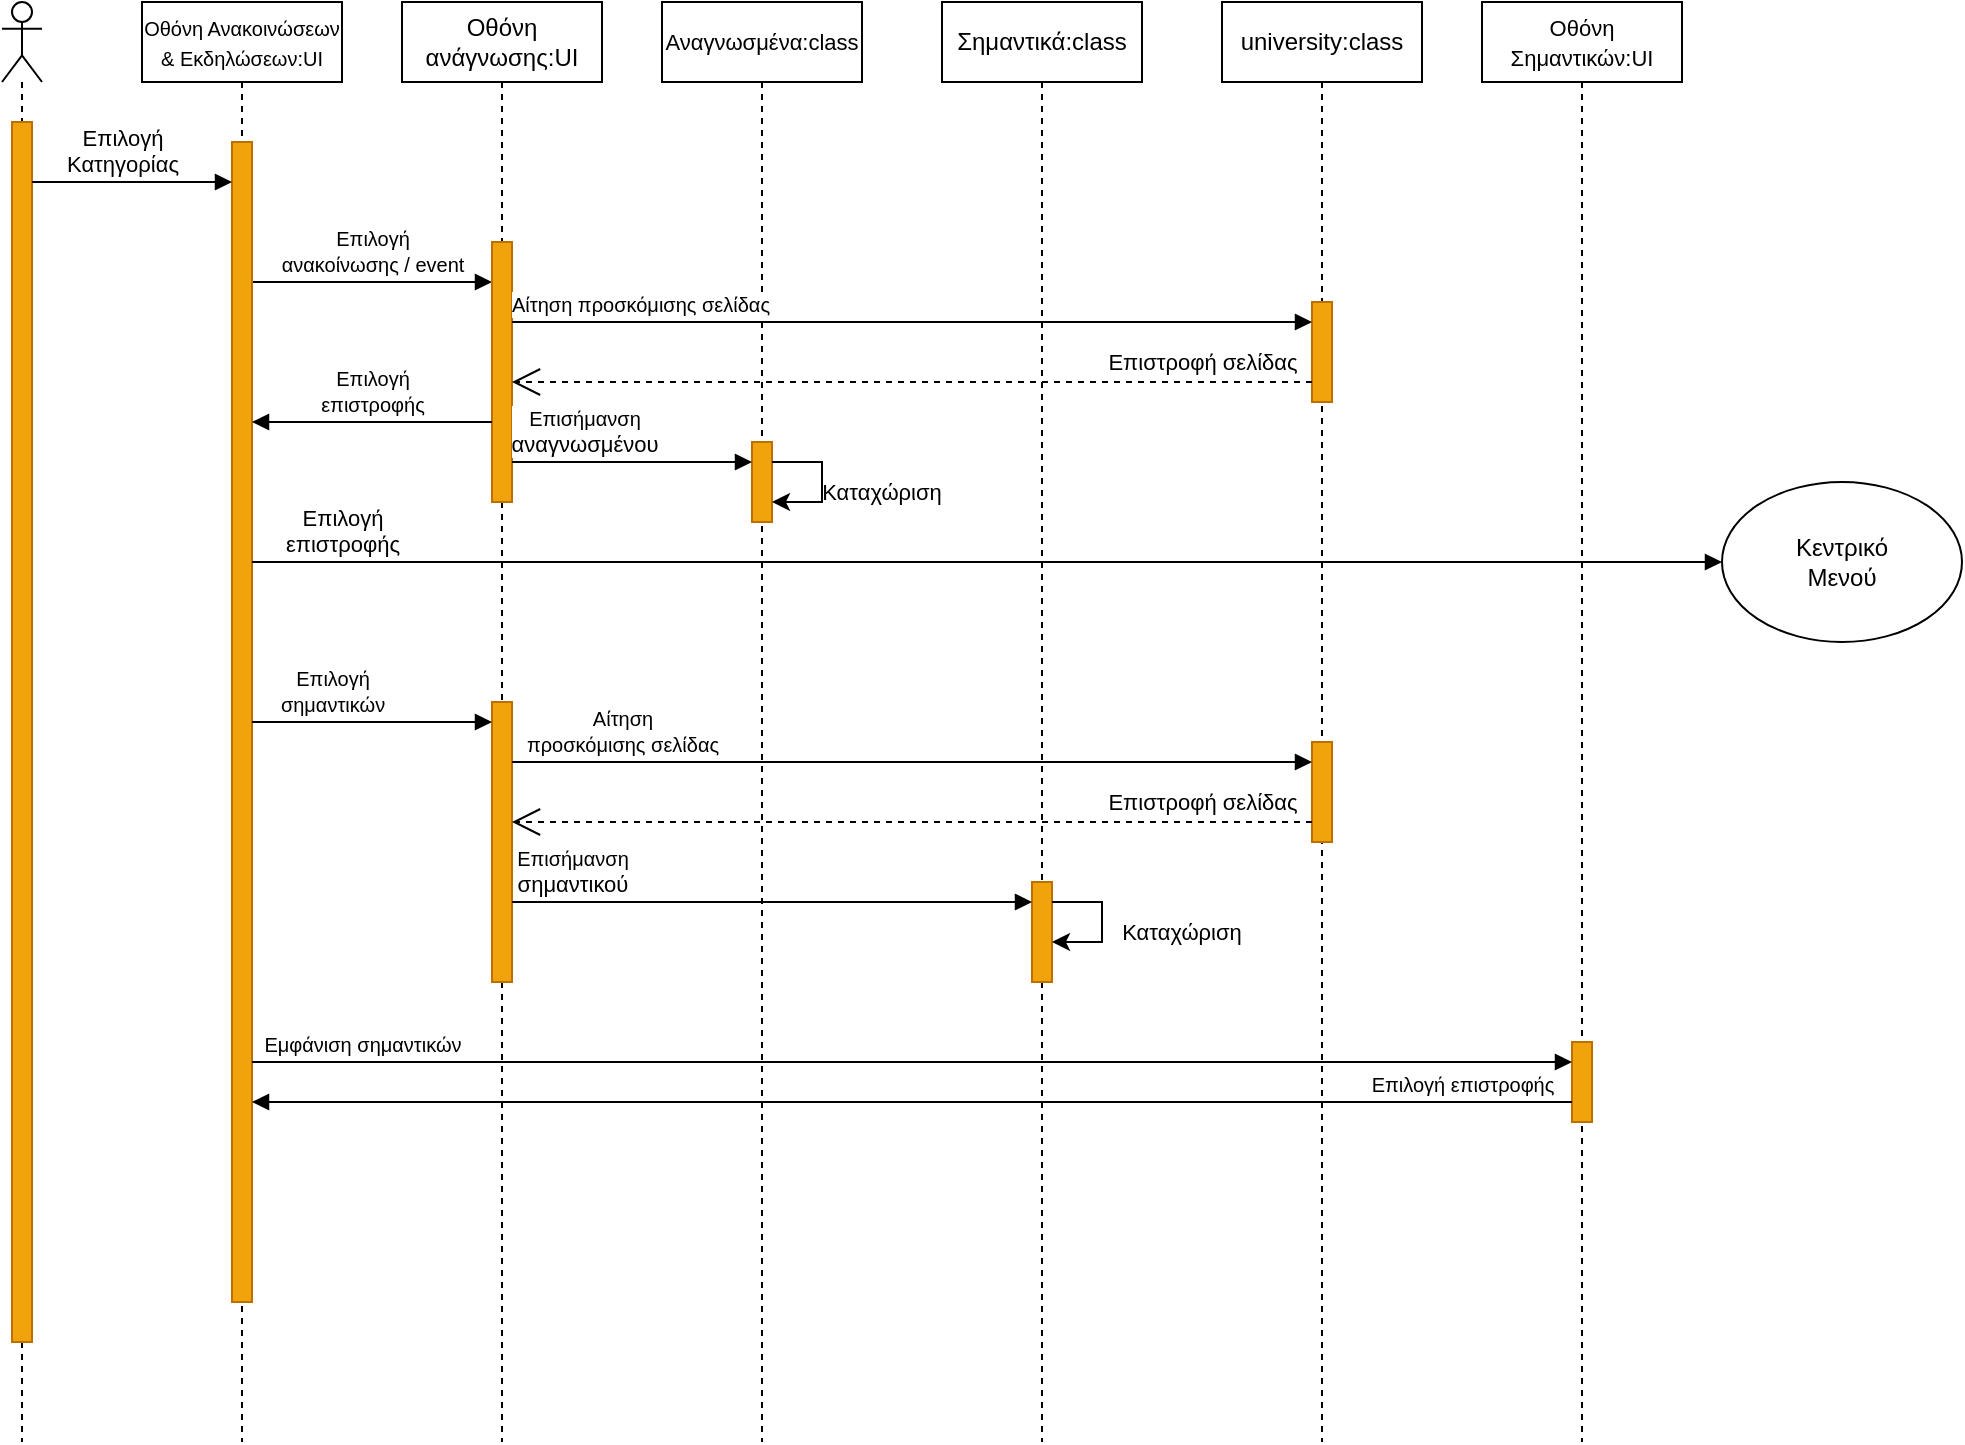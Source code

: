 <mxfile version="21.2.9" type="github">
  <diagram name="Page-1" id="13e1069c-82ec-6db2-03f1-153e76fe0fe0">
    <mxGraphModel dx="819" dy="437" grid="1" gridSize="10" guides="1" tooltips="1" connect="1" arrows="1" fold="1" page="1" pageScale="1" pageWidth="1169" pageHeight="827" background="none" math="0" shadow="0">
      <root>
        <mxCell id="0" />
        <mxCell id="1" parent="0" />
        <mxCell id="kRKsZhM11925azcYvkU_-14" value="&lt;font style=&quot;font-size: 10px;&quot;&gt;Επιλογή &lt;br&gt;ανακοίνωσης / event&lt;/font&gt;" style="html=1;verticalAlign=bottom;endArrow=block;edgeStyle=elbowEdgeStyle;elbow=vertical;curved=0;rounded=0;" edge="1" parent="1" source="kRKsZhM11925azcYvkU_-10" target="kRKsZhM11925azcYvkU_-13">
          <mxGeometry width="80" relative="1" as="geometry">
            <mxPoint x="110" y="220" as="sourcePoint" />
            <mxPoint x="210" y="220" as="targetPoint" />
            <Array as="points">
              <mxPoint x="220" y="220" />
              <mxPoint x="115" y="200" />
            </Array>
            <mxPoint as="offset" />
          </mxGeometry>
        </mxCell>
        <mxCell id="kRKsZhM11925azcYvkU_-2" value="" style="shape=umlLifeline;perimeter=lifelinePerimeter;whiteSpace=wrap;html=1;container=1;dropTarget=0;collapsible=0;recursiveResize=0;outlineConnect=0;portConstraint=eastwest;newEdgeStyle={&quot;edgeStyle&quot;:&quot;elbowEdgeStyle&quot;,&quot;elbow&quot;:&quot;vertical&quot;,&quot;curved&quot;:0,&quot;rounded&quot;:0};participant=umlActor;" vertex="1" parent="1">
          <mxGeometry x="90" y="80" width="20" height="720" as="geometry" />
        </mxCell>
        <mxCell id="kRKsZhM11925azcYvkU_-3" value="" style="html=1;points=[];perimeter=orthogonalPerimeter;outlineConnect=0;targetShapes=umlLifeline;portConstraint=eastwest;newEdgeStyle={&quot;edgeStyle&quot;:&quot;elbowEdgeStyle&quot;,&quot;elbow&quot;:&quot;vertical&quot;,&quot;curved&quot;:0,&quot;rounded&quot;:0};fillColor=#f0a30a;fontColor=#000000;strokeColor=#BD7000;" vertex="1" parent="kRKsZhM11925azcYvkU_-2">
          <mxGeometry x="5" y="60" width="10" height="610" as="geometry" />
        </mxCell>
        <mxCell id="kRKsZhM11925azcYvkU_-4" value="&lt;font style=&quot;font-size: 10px;&quot;&gt;Οθόνη Ανακοινώσεων &amp;amp; Εκδηλώσεων:UI&lt;/font&gt;" style="shape=umlLifeline;perimeter=lifelinePerimeter;whiteSpace=wrap;html=1;container=1;dropTarget=0;collapsible=0;recursiveResize=0;outlineConnect=0;portConstraint=eastwest;newEdgeStyle={&quot;edgeStyle&quot;:&quot;elbowEdgeStyle&quot;,&quot;elbow&quot;:&quot;vertical&quot;,&quot;curved&quot;:0,&quot;rounded&quot;:0};" vertex="1" parent="1">
          <mxGeometry x="160" y="80" width="100" height="720" as="geometry" />
        </mxCell>
        <mxCell id="kRKsZhM11925azcYvkU_-10" value="" style="html=1;points=[];perimeter=orthogonalPerimeter;outlineConnect=0;targetShapes=umlLifeline;portConstraint=eastwest;newEdgeStyle={&quot;edgeStyle&quot;:&quot;elbowEdgeStyle&quot;,&quot;elbow&quot;:&quot;vertical&quot;,&quot;curved&quot;:0,&quot;rounded&quot;:0};fillColor=#f0a30a;fontColor=#000000;strokeColor=#BD7000;" vertex="1" parent="kRKsZhM11925azcYvkU_-4">
          <mxGeometry x="45" y="70" width="10" height="580" as="geometry" />
        </mxCell>
        <mxCell id="kRKsZhM11925azcYvkU_-5" value="Οθόνη ανάγνωσης:UI" style="shape=umlLifeline;perimeter=lifelinePerimeter;whiteSpace=wrap;html=1;container=1;dropTarget=0;collapsible=0;recursiveResize=0;outlineConnect=0;portConstraint=eastwest;newEdgeStyle={&quot;edgeStyle&quot;:&quot;elbowEdgeStyle&quot;,&quot;elbow&quot;:&quot;vertical&quot;,&quot;curved&quot;:0,&quot;rounded&quot;:0};" vertex="1" parent="1">
          <mxGeometry x="290" y="80" width="100" height="720" as="geometry" />
        </mxCell>
        <mxCell id="kRKsZhM11925azcYvkU_-13" value="" style="html=1;points=[];perimeter=orthogonalPerimeter;outlineConnect=0;targetShapes=umlLifeline;portConstraint=eastwest;newEdgeStyle={&quot;edgeStyle&quot;:&quot;elbowEdgeStyle&quot;,&quot;elbow&quot;:&quot;vertical&quot;,&quot;curved&quot;:0,&quot;rounded&quot;:0};fillColor=#f0a30a;fontColor=#000000;strokeColor=#BD7000;" vertex="1" parent="kRKsZhM11925azcYvkU_-5">
          <mxGeometry x="45" y="120" width="10" height="130" as="geometry" />
        </mxCell>
        <mxCell id="kRKsZhM11925azcYvkU_-28" value="" style="html=1;points=[];perimeter=orthogonalPerimeter;outlineConnect=0;targetShapes=umlLifeline;portConstraint=eastwest;newEdgeStyle={&quot;edgeStyle&quot;:&quot;elbowEdgeStyle&quot;,&quot;elbow&quot;:&quot;vertical&quot;,&quot;curved&quot;:0,&quot;rounded&quot;:0};fillColor=#f0a30a;fontColor=#000000;strokeColor=#BD7000;" vertex="1" parent="kRKsZhM11925azcYvkU_-5">
          <mxGeometry x="45" y="350" width="10" height="140" as="geometry" />
        </mxCell>
        <mxCell id="kRKsZhM11925azcYvkU_-6" value="&lt;font style=&quot;font-size: 11px;&quot;&gt;Αναγνωσμένα:class&lt;/font&gt;" style="shape=umlLifeline;perimeter=lifelinePerimeter;whiteSpace=wrap;html=1;container=1;dropTarget=0;collapsible=0;recursiveResize=0;outlineConnect=0;portConstraint=eastwest;newEdgeStyle={&quot;edgeStyle&quot;:&quot;elbowEdgeStyle&quot;,&quot;elbow&quot;:&quot;vertical&quot;,&quot;curved&quot;:0,&quot;rounded&quot;:0};" vertex="1" parent="1">
          <mxGeometry x="420" y="80" width="100" height="720" as="geometry" />
        </mxCell>
        <mxCell id="kRKsZhM11925azcYvkU_-22" value="" style="html=1;points=[];perimeter=orthogonalPerimeter;outlineConnect=0;targetShapes=umlLifeline;portConstraint=eastwest;newEdgeStyle={&quot;edgeStyle&quot;:&quot;elbowEdgeStyle&quot;,&quot;elbow&quot;:&quot;vertical&quot;,&quot;curved&quot;:0,&quot;rounded&quot;:0};fillColor=#f0a30a;fontColor=#000000;strokeColor=#BD7000;" vertex="1" parent="kRKsZhM11925azcYvkU_-6">
          <mxGeometry x="45" y="220" width="10" height="40" as="geometry" />
        </mxCell>
        <mxCell id="kRKsZhM11925azcYvkU_-24" value="" style="endArrow=classic;html=1;rounded=0;" edge="1" parent="kRKsZhM11925azcYvkU_-6" source="kRKsZhM11925azcYvkU_-22" target="kRKsZhM11925azcYvkU_-22">
          <mxGeometry width="50" height="50" relative="1" as="geometry">
            <mxPoint x="60" y="220" as="sourcePoint" />
            <mxPoint x="104" y="180" as="targetPoint" />
            <Array as="points">
              <mxPoint x="80" y="240" />
            </Array>
          </mxGeometry>
        </mxCell>
        <mxCell id="kRKsZhM11925azcYvkU_-7" value="Σημαντικά:class" style="shape=umlLifeline;perimeter=lifelinePerimeter;whiteSpace=wrap;html=1;container=1;dropTarget=0;collapsible=0;recursiveResize=0;outlineConnect=0;portConstraint=eastwest;newEdgeStyle={&quot;edgeStyle&quot;:&quot;elbowEdgeStyle&quot;,&quot;elbow&quot;:&quot;vertical&quot;,&quot;curved&quot;:0,&quot;rounded&quot;:0};" vertex="1" parent="1">
          <mxGeometry x="560" y="80" width="100" height="720" as="geometry" />
        </mxCell>
        <mxCell id="kRKsZhM11925azcYvkU_-29" value="" style="html=1;points=[];perimeter=orthogonalPerimeter;outlineConnect=0;targetShapes=umlLifeline;portConstraint=eastwest;newEdgeStyle={&quot;edgeStyle&quot;:&quot;elbowEdgeStyle&quot;,&quot;elbow&quot;:&quot;vertical&quot;,&quot;curved&quot;:0,&quot;rounded&quot;:0};fillColor=#f0a30a;fontColor=#000000;strokeColor=#BD7000;" vertex="1" parent="kRKsZhM11925azcYvkU_-7">
          <mxGeometry x="45" y="440" width="10" height="50" as="geometry" />
        </mxCell>
        <mxCell id="kRKsZhM11925azcYvkU_-34" value="" style="endArrow=classic;html=1;rounded=0;" edge="1" parent="kRKsZhM11925azcYvkU_-7" source="kRKsZhM11925azcYvkU_-29" target="kRKsZhM11925azcYvkU_-29">
          <mxGeometry width="50" height="50" relative="1" as="geometry">
            <mxPoint x="60" y="450" as="sourcePoint" />
            <mxPoint x="60" y="470" as="targetPoint" />
            <Array as="points">
              <mxPoint x="80" y="450" />
              <mxPoint x="80" y="470" />
            </Array>
          </mxGeometry>
        </mxCell>
        <mxCell id="kRKsZhM11925azcYvkU_-8" value="university:class" style="shape=umlLifeline;perimeter=lifelinePerimeter;whiteSpace=wrap;html=1;container=1;dropTarget=0;collapsible=0;recursiveResize=0;outlineConnect=0;portConstraint=eastwest;newEdgeStyle={&quot;edgeStyle&quot;:&quot;elbowEdgeStyle&quot;,&quot;elbow&quot;:&quot;vertical&quot;,&quot;curved&quot;:0,&quot;rounded&quot;:0};" vertex="1" parent="1">
          <mxGeometry x="700" y="80" width="100" height="720" as="geometry" />
        </mxCell>
        <mxCell id="kRKsZhM11925azcYvkU_-15" value="" style="html=1;points=[];perimeter=orthogonalPerimeter;outlineConnect=0;targetShapes=umlLifeline;portConstraint=eastwest;newEdgeStyle={&quot;edgeStyle&quot;:&quot;elbowEdgeStyle&quot;,&quot;elbow&quot;:&quot;vertical&quot;,&quot;curved&quot;:0,&quot;rounded&quot;:0};fillColor=#f0a30a;fontColor=#000000;strokeColor=#BD7000;" vertex="1" parent="kRKsZhM11925azcYvkU_-8">
          <mxGeometry x="45" y="150" width="10" height="50" as="geometry" />
        </mxCell>
        <mxCell id="kRKsZhM11925azcYvkU_-30" value="" style="html=1;points=[];perimeter=orthogonalPerimeter;outlineConnect=0;targetShapes=umlLifeline;portConstraint=eastwest;newEdgeStyle={&quot;edgeStyle&quot;:&quot;elbowEdgeStyle&quot;,&quot;elbow&quot;:&quot;vertical&quot;,&quot;curved&quot;:0,&quot;rounded&quot;:0};fillColor=#f0a30a;fontColor=#000000;strokeColor=#BD7000;" vertex="1" parent="kRKsZhM11925azcYvkU_-8">
          <mxGeometry x="45" y="370" width="10" height="50" as="geometry" />
        </mxCell>
        <mxCell id="kRKsZhM11925azcYvkU_-11" value="Επιλογή &lt;br&gt;Κατηγορίας" style="html=1;verticalAlign=bottom;endArrow=block;edgeStyle=elbowEdgeStyle;elbow=vertical;curved=0;rounded=0;" edge="1" parent="1" source="kRKsZhM11925azcYvkU_-3" target="kRKsZhM11925azcYvkU_-10">
          <mxGeometry x="-0.1" width="80" relative="1" as="geometry">
            <mxPoint x="110" y="170" as="sourcePoint" />
            <mxPoint x="200" y="170" as="targetPoint" />
            <Array as="points">
              <mxPoint x="190" y="170" />
              <mxPoint x="110" y="150" />
            </Array>
            <mxPoint as="offset" />
          </mxGeometry>
        </mxCell>
        <mxCell id="kRKsZhM11925azcYvkU_-16" value="&lt;span style=&quot;font-size: 10px;&quot;&gt;Αίτηση προσκόμισης σελίδας&lt;/span&gt;" style="html=1;verticalAlign=bottom;endArrow=block;edgeStyle=elbowEdgeStyle;elbow=vertical;curved=0;rounded=0;" edge="1" parent="1" source="kRKsZhM11925azcYvkU_-13" target="kRKsZhM11925azcYvkU_-15">
          <mxGeometry x="-0.681" width="80" relative="1" as="geometry">
            <mxPoint x="380" y="240" as="sourcePoint" />
            <mxPoint x="640" y="240" as="targetPoint" />
            <Array as="points">
              <mxPoint x="470" y="240" />
              <mxPoint x="390" y="220" />
            </Array>
            <mxPoint as="offset" />
          </mxGeometry>
        </mxCell>
        <mxCell id="kRKsZhM11925azcYvkU_-17" value="Επιστροφή σελίδας" style="endArrow=open;endSize=12;dashed=1;html=1;rounded=0;" edge="1" parent="1" source="kRKsZhM11925azcYvkU_-15" target="kRKsZhM11925azcYvkU_-13">
          <mxGeometry x="-0.723" y="-10" width="160" relative="1" as="geometry">
            <mxPoint x="440" y="280" as="sourcePoint" />
            <mxPoint x="600" y="280" as="targetPoint" />
            <Array as="points">
              <mxPoint x="630" y="270" />
            </Array>
            <mxPoint as="offset" />
          </mxGeometry>
        </mxCell>
        <mxCell id="kRKsZhM11925azcYvkU_-19" value="Επιλογή &lt;br&gt;επιστροφής" style="html=1;verticalAlign=bottom;endArrow=block;edgeStyle=elbowEdgeStyle;elbow=vertical;curved=0;rounded=0;entryX=0;entryY=0.5;entryDx=0;entryDy=0;" edge="1" parent="1" source="kRKsZhM11925azcYvkU_-10" target="kRKsZhM11925azcYvkU_-20">
          <mxGeometry x="-0.879" width="80" relative="1" as="geometry">
            <mxPoint x="110" y="349.87" as="sourcePoint" />
            <mxPoint x="910" y="380" as="targetPoint" />
            <Array as="points">
              <mxPoint x="260" y="360" />
              <mxPoint x="195" y="349.87" />
              <mxPoint x="115" y="329.87" />
            </Array>
            <mxPoint as="offset" />
          </mxGeometry>
        </mxCell>
        <mxCell id="kRKsZhM11925azcYvkU_-20" value="Κεντρικό&lt;br&gt;Μενού" style="ellipse;whiteSpace=wrap;html=1;" vertex="1" parent="1">
          <mxGeometry x="950" y="320" width="120" height="80" as="geometry" />
        </mxCell>
        <mxCell id="kRKsZhM11925azcYvkU_-21" value="&lt;font style=&quot;font-size: 10px;&quot;&gt;Επιλογή &lt;br&gt;επιστροφής&lt;br&gt;&lt;/font&gt;" style="html=1;verticalAlign=bottom;endArrow=block;edgeStyle=elbowEdgeStyle;elbow=vertical;curved=0;rounded=0;" edge="1" parent="1" source="kRKsZhM11925azcYvkU_-13" target="kRKsZhM11925azcYvkU_-10">
          <mxGeometry width="80" relative="1" as="geometry">
            <mxPoint x="360" y="290" as="sourcePoint" />
            <mxPoint x="220" y="290" as="targetPoint" />
            <Array as="points">
              <mxPoint x="290" y="290" />
              <mxPoint x="225" y="290" />
            </Array>
            <mxPoint as="offset" />
          </mxGeometry>
        </mxCell>
        <mxCell id="kRKsZhM11925azcYvkU_-23" value="&lt;span style=&quot;font-size: 10px;&quot;&gt;Επισήμανση&lt;br&gt;&lt;/span&gt;αναγνωσμένου" style="html=1;verticalAlign=bottom;endArrow=block;edgeStyle=elbowEdgeStyle;elbow=vertical;curved=0;rounded=0;" edge="1" parent="1" source="kRKsZhM11925azcYvkU_-13" target="kRKsZhM11925azcYvkU_-22">
          <mxGeometry x="-0.4" width="80" relative="1" as="geometry">
            <mxPoint x="380" y="310" as="sourcePoint" />
            <mxPoint x="520" y="310" as="targetPoint" />
            <Array as="points">
              <mxPoint x="385" y="310" />
              <mxPoint x="280" y="290" />
            </Array>
            <mxPoint as="offset" />
          </mxGeometry>
        </mxCell>
        <mxCell id="kRKsZhM11925azcYvkU_-26" value="&lt;font style=&quot;font-size: 11px;&quot;&gt;Καταχώριση&lt;/font&gt;" style="text;html=1;strokeColor=none;fillColor=none;align=center;verticalAlign=middle;whiteSpace=wrap;rounded=0;" vertex="1" parent="1">
          <mxGeometry x="500" y="310" width="60" height="30" as="geometry" />
        </mxCell>
        <mxCell id="kRKsZhM11925azcYvkU_-27" value="&lt;font style=&quot;font-size: 10px;&quot;&gt;Επιλογή &lt;br&gt;σημαντικών&lt;/font&gt;" style="html=1;verticalAlign=bottom;endArrow=block;edgeStyle=elbowEdgeStyle;elbow=vertical;curved=0;rounded=0;" edge="1" parent="1" source="kRKsZhM11925azcYvkU_-10" target="kRKsZhM11925azcYvkU_-28">
          <mxGeometry x="-0.333" width="80" relative="1" as="geometry">
            <mxPoint x="215" y="450" as="sourcePoint" />
            <mxPoint x="320" y="440" as="targetPoint" />
            <Array as="points">
              <mxPoint x="320" y="440" />
              <mxPoint x="215" y="450" />
              <mxPoint x="110" y="430" />
            </Array>
            <mxPoint as="offset" />
          </mxGeometry>
        </mxCell>
        <mxCell id="kRKsZhM11925azcYvkU_-33" value="&lt;span style=&quot;font-size: 10px;&quot;&gt;Επισήμανση&lt;br&gt;&lt;/span&gt;σημαντικού" style="html=1;verticalAlign=bottom;endArrow=block;edgeStyle=elbowEdgeStyle;elbow=vertical;curved=0;rounded=0;" edge="1" parent="1" source="kRKsZhM11925azcYvkU_-28" target="kRKsZhM11925azcYvkU_-29">
          <mxGeometry x="-0.774" width="80" relative="1" as="geometry">
            <mxPoint x="380" y="530" as="sourcePoint" />
            <mxPoint x="680" y="530" as="targetPoint" />
            <Array as="points">
              <mxPoint x="390" y="530" />
              <mxPoint x="285" y="510" />
            </Array>
            <mxPoint as="offset" />
          </mxGeometry>
        </mxCell>
        <mxCell id="kRKsZhM11925azcYvkU_-35" value="&lt;font style=&quot;font-size: 11px;&quot;&gt;Καταχώριση&lt;/font&gt;" style="text;html=1;strokeColor=none;fillColor=none;align=center;verticalAlign=middle;whiteSpace=wrap;rounded=0;" vertex="1" parent="1">
          <mxGeometry x="650" y="530" width="60" height="30" as="geometry" />
        </mxCell>
        <mxCell id="kRKsZhM11925azcYvkU_-41" value="&lt;span style=&quot;font-size: 11px;&quot;&gt;Οθόνη Σημαντικών:UI&lt;/span&gt;" style="shape=umlLifeline;perimeter=lifelinePerimeter;whiteSpace=wrap;html=1;container=1;dropTarget=0;collapsible=0;recursiveResize=0;outlineConnect=0;portConstraint=eastwest;newEdgeStyle={&quot;edgeStyle&quot;:&quot;elbowEdgeStyle&quot;,&quot;elbow&quot;:&quot;vertical&quot;,&quot;curved&quot;:0,&quot;rounded&quot;:0};" vertex="1" parent="1">
          <mxGeometry x="830" y="80" width="100" height="720" as="geometry" />
        </mxCell>
        <mxCell id="kRKsZhM11925azcYvkU_-42" value="" style="html=1;points=[];perimeter=orthogonalPerimeter;outlineConnect=0;targetShapes=umlLifeline;portConstraint=eastwest;newEdgeStyle={&quot;edgeStyle&quot;:&quot;elbowEdgeStyle&quot;,&quot;elbow&quot;:&quot;vertical&quot;,&quot;curved&quot;:0,&quot;rounded&quot;:0};fillColor=#f0a30a;fontColor=#000000;strokeColor=#BD7000;" vertex="1" parent="kRKsZhM11925azcYvkU_-41">
          <mxGeometry x="45" y="520" width="10" height="40" as="geometry" />
        </mxCell>
        <mxCell id="kRKsZhM11925azcYvkU_-31" value="&lt;span style=&quot;font-size: 10px;&quot;&gt;Αίτηση &lt;br&gt;προσκόμισης σελίδας&lt;/span&gt;" style="html=1;verticalAlign=bottom;endArrow=block;edgeStyle=elbowEdgeStyle;elbow=vertical;curved=0;rounded=0;" edge="1" parent="1" target="kRKsZhM11925azcYvkU_-30" source="kRKsZhM11925azcYvkU_-28">
          <mxGeometry x="-0.725" width="80" relative="1" as="geometry">
            <mxPoint x="400" y="460" as="sourcePoint" />
            <mxPoint x="640" y="460" as="targetPoint" />
            <Array as="points">
              <mxPoint x="470" y="460" />
              <mxPoint x="390" y="440" />
            </Array>
            <mxPoint as="offset" />
          </mxGeometry>
        </mxCell>
        <mxCell id="kRKsZhM11925azcYvkU_-32" value="Επιστροφή σελίδας" style="endArrow=open;endSize=12;dashed=1;html=1;rounded=0;" edge="1" parent="1" source="kRKsZhM11925azcYvkU_-30" target="kRKsZhM11925azcYvkU_-28">
          <mxGeometry x="-0.723" y="-10" width="160" relative="1" as="geometry">
            <mxPoint x="340" y="500" as="sourcePoint" />
            <mxPoint x="275" y="490" as="targetPoint" />
            <Array as="points">
              <mxPoint x="530" y="490" />
            </Array>
            <mxPoint as="offset" />
          </mxGeometry>
        </mxCell>
        <mxCell id="kRKsZhM11925azcYvkU_-44" value="&lt;span style=&quot;font-size: 10px;&quot;&gt;Εμφάνιση σημαντικών&lt;/span&gt;" style="html=1;verticalAlign=bottom;endArrow=block;edgeStyle=elbowEdgeStyle;elbow=vertical;curved=0;rounded=0;" edge="1" parent="1" source="kRKsZhM11925azcYvkU_-10" target="kRKsZhM11925azcYvkU_-42">
          <mxGeometry x="-0.833" width="80" relative="1" as="geometry">
            <mxPoint x="225" y="610" as="sourcePoint" />
            <mxPoint x="870" y="610" as="targetPoint" />
            <Array as="points">
              <mxPoint x="330" y="610" />
              <mxPoint x="225" y="620" />
              <mxPoint x="120" y="600" />
            </Array>
            <mxPoint as="offset" />
          </mxGeometry>
        </mxCell>
        <mxCell id="kRKsZhM11925azcYvkU_-46" value="&lt;span style=&quot;font-size: 10px;&quot;&gt;Επιλογή επιστροφής&lt;/span&gt;" style="html=1;verticalAlign=bottom;endArrow=block;edgeStyle=elbowEdgeStyle;elbow=vertical;curved=0;rounded=0;" edge="1" parent="1" source="kRKsZhM11925azcYvkU_-42" target="kRKsZhM11925azcYvkU_-10">
          <mxGeometry x="-0.833" width="80" relative="1" as="geometry">
            <mxPoint x="860" y="640" as="sourcePoint" />
            <mxPoint x="200" y="640" as="targetPoint" />
            <Array as="points">
              <mxPoint x="590" y="630" />
              <mxPoint x="210" y="610" />
              <mxPoint x="270" y="630" />
              <mxPoint x="210" y="650" />
              <mxPoint x="315" y="640" />
            </Array>
            <mxPoint as="offset" />
          </mxGeometry>
        </mxCell>
      </root>
    </mxGraphModel>
  </diagram>
</mxfile>
